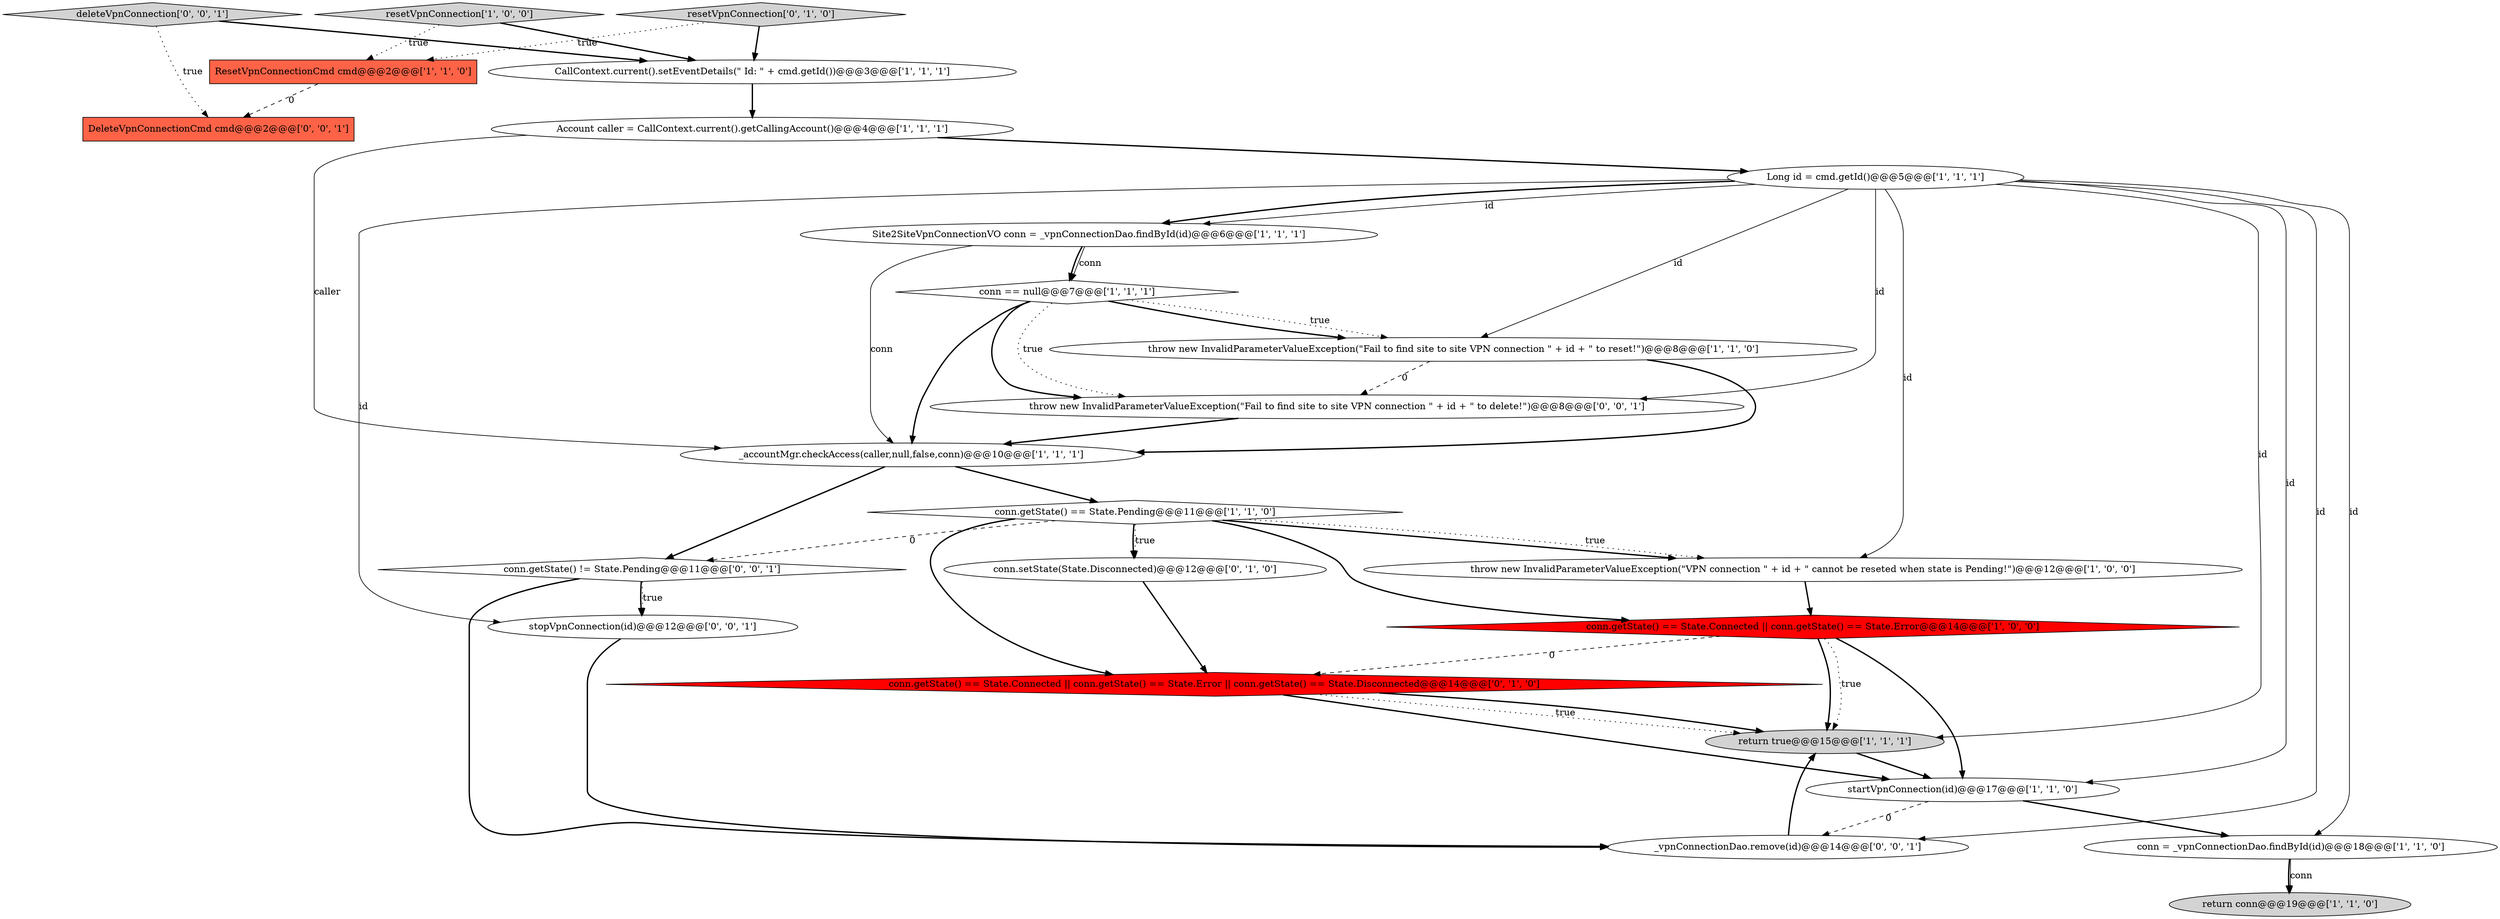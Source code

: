 digraph {
8 [style = filled, label = "conn == null@@@7@@@['1', '1', '1']", fillcolor = white, shape = diamond image = "AAA0AAABBB1BBB"];
11 [style = filled, label = "throw new InvalidParameterValueException(\"VPN connection \" + id + \" cannot be reseted when state is Pending!\")@@@12@@@['1', '0', '0']", fillcolor = white, shape = ellipse image = "AAA0AAABBB1BBB"];
16 [style = filled, label = "conn.getState() == State.Connected || conn.getState() == State.Error || conn.getState() == State.Disconnected@@@14@@@['0', '1', '0']", fillcolor = red, shape = diamond image = "AAA1AAABBB2BBB"];
19 [style = filled, label = "throw new InvalidParameterValueException(\"Fail to find site to site VPN connection \" + id + \" to delete!\")@@@8@@@['0', '0', '1']", fillcolor = white, shape = ellipse image = "AAA0AAABBB3BBB"];
18 [style = filled, label = "resetVpnConnection['0', '1', '0']", fillcolor = lightgray, shape = diamond image = "AAA0AAABBB2BBB"];
9 [style = filled, label = "return true@@@15@@@['1', '1', '1']", fillcolor = lightgray, shape = ellipse image = "AAA0AAABBB1BBB"];
0 [style = filled, label = "conn.getState() == State.Pending@@@11@@@['1', '1', '0']", fillcolor = white, shape = diamond image = "AAA0AAABBB1BBB"];
23 [style = filled, label = "DeleteVpnConnectionCmd cmd@@@2@@@['0', '0', '1']", fillcolor = tomato, shape = box image = "AAA0AAABBB3BBB"];
7 [style = filled, label = "throw new InvalidParameterValueException(\"Fail to find site to site VPN connection \" + id + \" to reset!\")@@@8@@@['1', '1', '0']", fillcolor = white, shape = ellipse image = "AAA0AAABBB1BBB"];
24 [style = filled, label = "deleteVpnConnection['0', '0', '1']", fillcolor = lightgray, shape = diamond image = "AAA0AAABBB3BBB"];
14 [style = filled, label = "startVpnConnection(id)@@@17@@@['1', '1', '0']", fillcolor = white, shape = ellipse image = "AAA0AAABBB1BBB"];
4 [style = filled, label = "Long id = cmd.getId()@@@5@@@['1', '1', '1']", fillcolor = white, shape = ellipse image = "AAA0AAABBB1BBB"];
10 [style = filled, label = "return conn@@@19@@@['1', '1', '0']", fillcolor = lightgray, shape = ellipse image = "AAA0AAABBB1BBB"];
2 [style = filled, label = "Account caller = CallContext.current().getCallingAccount()@@@4@@@['1', '1', '1']", fillcolor = white, shape = ellipse image = "AAA0AAABBB1BBB"];
13 [style = filled, label = "Site2SiteVpnConnectionVO conn = _vpnConnectionDao.findById(id)@@@6@@@['1', '1', '1']", fillcolor = white, shape = ellipse image = "AAA0AAABBB1BBB"];
3 [style = filled, label = "CallContext.current().setEventDetails(\" Id: \" + cmd.getId())@@@3@@@['1', '1', '1']", fillcolor = white, shape = ellipse image = "AAA0AAABBB1BBB"];
12 [style = filled, label = "ResetVpnConnectionCmd cmd@@@2@@@['1', '1', '0']", fillcolor = tomato, shape = box image = "AAA0AAABBB1BBB"];
22 [style = filled, label = "_vpnConnectionDao.remove(id)@@@14@@@['0', '0', '1']", fillcolor = white, shape = ellipse image = "AAA0AAABBB3BBB"];
5 [style = filled, label = "conn.getState() == State.Connected || conn.getState() == State.Error@@@14@@@['1', '0', '0']", fillcolor = red, shape = diamond image = "AAA1AAABBB1BBB"];
1 [style = filled, label = "_accountMgr.checkAccess(caller,null,false,conn)@@@10@@@['1', '1', '1']", fillcolor = white, shape = ellipse image = "AAA0AAABBB1BBB"];
21 [style = filled, label = "stopVpnConnection(id)@@@12@@@['0', '0', '1']", fillcolor = white, shape = ellipse image = "AAA0AAABBB3BBB"];
15 [style = filled, label = "resetVpnConnection['1', '0', '0']", fillcolor = lightgray, shape = diamond image = "AAA0AAABBB1BBB"];
6 [style = filled, label = "conn = _vpnConnectionDao.findById(id)@@@18@@@['1', '1', '0']", fillcolor = white, shape = ellipse image = "AAA0AAABBB1BBB"];
20 [style = filled, label = "conn.getState() != State.Pending@@@11@@@['0', '0', '1']", fillcolor = white, shape = diamond image = "AAA0AAABBB3BBB"];
17 [style = filled, label = "conn.setState(State.Disconnected)@@@12@@@['0', '1', '0']", fillcolor = white, shape = ellipse image = "AAA0AAABBB2BBB"];
0->16 [style = bold, label=""];
18->3 [style = bold, label=""];
16->9 [style = dotted, label="true"];
7->1 [style = bold, label=""];
12->23 [style = dashed, label="0"];
13->1 [style = solid, label="conn"];
4->14 [style = solid, label="id"];
5->9 [style = bold, label=""];
4->11 [style = solid, label="id"];
0->17 [style = bold, label=""];
8->19 [style = bold, label=""];
4->22 [style = solid, label="id"];
4->13 [style = bold, label=""];
22->9 [style = bold, label=""];
4->7 [style = solid, label="id"];
1->20 [style = bold, label=""];
0->11 [style = bold, label=""];
8->7 [style = dotted, label="true"];
14->22 [style = dashed, label="0"];
2->1 [style = solid, label="caller"];
1->0 [style = bold, label=""];
20->21 [style = dotted, label="true"];
5->14 [style = bold, label=""];
4->6 [style = solid, label="id"];
15->3 [style = bold, label=""];
0->20 [style = dashed, label="0"];
2->4 [style = bold, label=""];
4->19 [style = solid, label="id"];
8->7 [style = bold, label=""];
20->22 [style = bold, label=""];
20->21 [style = bold, label=""];
5->16 [style = dashed, label="0"];
8->1 [style = bold, label=""];
11->5 [style = bold, label=""];
19->1 [style = bold, label=""];
4->21 [style = solid, label="id"];
18->12 [style = dotted, label="true"];
4->13 [style = solid, label="id"];
24->23 [style = dotted, label="true"];
3->2 [style = bold, label=""];
7->19 [style = dashed, label="0"];
21->22 [style = bold, label=""];
4->9 [style = solid, label="id"];
6->10 [style = bold, label=""];
9->14 [style = bold, label=""];
15->12 [style = dotted, label="true"];
5->9 [style = dotted, label="true"];
16->14 [style = bold, label=""];
0->17 [style = dotted, label="true"];
13->8 [style = bold, label=""];
6->10 [style = solid, label="conn"];
0->11 [style = dotted, label="true"];
24->3 [style = bold, label=""];
14->6 [style = bold, label=""];
16->9 [style = bold, label=""];
17->16 [style = bold, label=""];
8->19 [style = dotted, label="true"];
0->5 [style = bold, label=""];
13->8 [style = solid, label="conn"];
}
